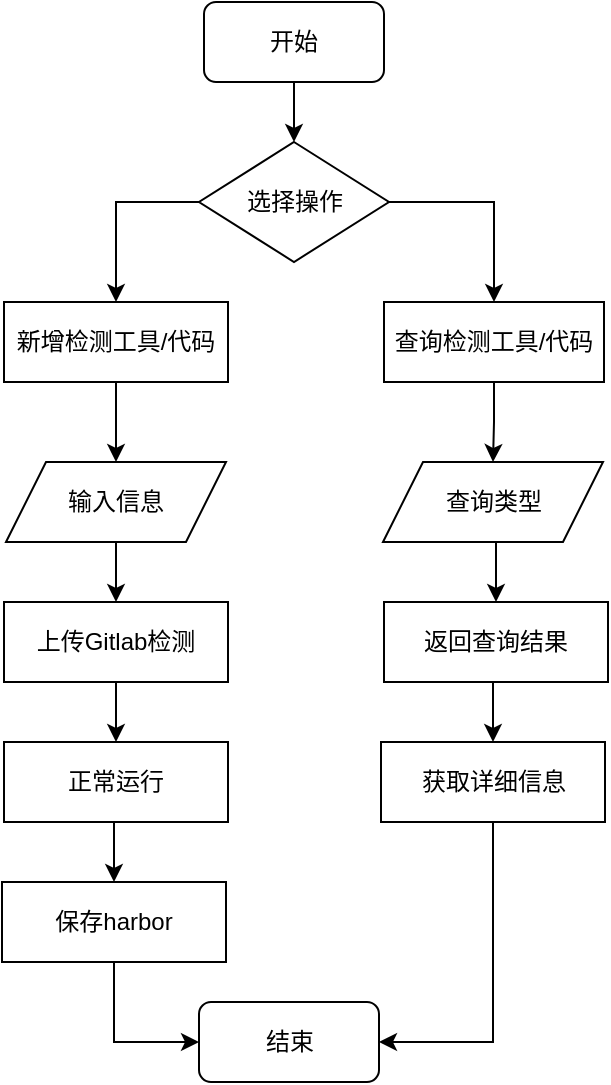 <mxfile version="20.8.17" type="github">
  <diagram name="第 1 页" id="IdTYEdSu9mO5k3NhyCVG">
    <mxGraphModel dx="1050" dy="493" grid="1" gridSize="10" guides="1" tooltips="1" connect="1" arrows="1" fold="1" page="1" pageScale="1" pageWidth="827" pageHeight="1169" math="0" shadow="0">
      <root>
        <mxCell id="0" />
        <mxCell id="1" parent="0" />
        <mxCell id="rC-9TW8G2QCkbyy4OYIZ-16" style="edgeStyle=orthogonalEdgeStyle;rounded=0;orthogonalLoop=1;jettySize=auto;html=1;exitX=0.5;exitY=1;exitDx=0;exitDy=0;entryX=0.5;entryY=0;entryDx=0;entryDy=0;" parent="1" source="rC-9TW8G2QCkbyy4OYIZ-1" target="rC-9TW8G2QCkbyy4OYIZ-2" edge="1">
          <mxGeometry relative="1" as="geometry" />
        </mxCell>
        <mxCell id="rC-9TW8G2QCkbyy4OYIZ-1" value="开始" style="rounded=1;whiteSpace=wrap;html=1;" parent="1" vertex="1">
          <mxGeometry x="210" y="50" width="90" height="40" as="geometry" />
        </mxCell>
        <mxCell id="rC-9TW8G2QCkbyy4OYIZ-17" style="edgeStyle=orthogonalEdgeStyle;rounded=0;orthogonalLoop=1;jettySize=auto;html=1;exitX=0;exitY=0.5;exitDx=0;exitDy=0;entryX=0.5;entryY=0;entryDx=0;entryDy=0;" parent="1" source="rC-9TW8G2QCkbyy4OYIZ-2" target="rC-9TW8G2QCkbyy4OYIZ-3" edge="1">
          <mxGeometry relative="1" as="geometry" />
        </mxCell>
        <mxCell id="rC-9TW8G2QCkbyy4OYIZ-18" style="edgeStyle=orthogonalEdgeStyle;rounded=0;orthogonalLoop=1;jettySize=auto;html=1;exitX=1;exitY=0.5;exitDx=0;exitDy=0;entryX=0.5;entryY=0;entryDx=0;entryDy=0;" parent="1" source="rC-9TW8G2QCkbyy4OYIZ-2" target="rC-9TW8G2QCkbyy4OYIZ-4" edge="1">
          <mxGeometry relative="1" as="geometry" />
        </mxCell>
        <mxCell id="rC-9TW8G2QCkbyy4OYIZ-2" value="选择操作" style="rhombus;whiteSpace=wrap;html=1;" parent="1" vertex="1">
          <mxGeometry x="207.5" y="120" width="95" height="60" as="geometry" />
        </mxCell>
        <mxCell id="MiaxIn-td34dC5PQ_QDL-2" style="edgeStyle=orthogonalEdgeStyle;rounded=0;orthogonalLoop=1;jettySize=auto;html=1;exitX=0.5;exitY=1;exitDx=0;exitDy=0;entryX=0.5;entryY=0;entryDx=0;entryDy=0;" edge="1" parent="1" source="rC-9TW8G2QCkbyy4OYIZ-3" target="MiaxIn-td34dC5PQ_QDL-1">
          <mxGeometry relative="1" as="geometry" />
        </mxCell>
        <mxCell id="rC-9TW8G2QCkbyy4OYIZ-3" value="新增检测工具/代码" style="rounded=0;whiteSpace=wrap;html=1;" parent="1" vertex="1">
          <mxGeometry x="110" y="200" width="112" height="40" as="geometry" />
        </mxCell>
        <mxCell id="rC-9TW8G2QCkbyy4OYIZ-24" style="edgeStyle=orthogonalEdgeStyle;rounded=0;orthogonalLoop=1;jettySize=auto;html=1;exitX=0.5;exitY=1;exitDx=0;exitDy=0;entryX=0.5;entryY=0;entryDx=0;entryDy=0;" parent="1" source="rC-9TW8G2QCkbyy4OYIZ-4" target="rC-9TW8G2QCkbyy4OYIZ-14" edge="1">
          <mxGeometry relative="1" as="geometry" />
        </mxCell>
        <mxCell id="rC-9TW8G2QCkbyy4OYIZ-4" value="查询检测工具/代码" style="rounded=0;whiteSpace=wrap;html=1;" parent="1" vertex="1">
          <mxGeometry x="300" y="200" width="110" height="40" as="geometry" />
        </mxCell>
        <mxCell id="rC-9TW8G2QCkbyy4OYIZ-27" style="edgeStyle=orthogonalEdgeStyle;rounded=0;orthogonalLoop=1;jettySize=auto;html=1;exitX=0.5;exitY=1;exitDx=0;exitDy=0;entryX=0.5;entryY=0;entryDx=0;entryDy=0;" parent="1" source="rC-9TW8G2QCkbyy4OYIZ-14" target="rC-9TW8G2QCkbyy4OYIZ-26" edge="1">
          <mxGeometry relative="1" as="geometry" />
        </mxCell>
        <mxCell id="rC-9TW8G2QCkbyy4OYIZ-14" value="查询类型" style="shape=parallelogram;perimeter=parallelogramPerimeter;whiteSpace=wrap;html=1;fixedSize=1;" parent="1" vertex="1">
          <mxGeometry x="299.5" y="280" width="110" height="40" as="geometry" />
        </mxCell>
        <mxCell id="rC-9TW8G2QCkbyy4OYIZ-15" value="结束" style="rounded=1;whiteSpace=wrap;html=1;" parent="1" vertex="1">
          <mxGeometry x="207.5" y="550" width="90" height="40" as="geometry" />
        </mxCell>
        <mxCell id="rC-9TW8G2QCkbyy4OYIZ-30" style="edgeStyle=orthogonalEdgeStyle;rounded=0;orthogonalLoop=1;jettySize=auto;html=1;exitX=0.5;exitY=1;exitDx=0;exitDy=0;entryX=0.5;entryY=0;entryDx=0;entryDy=0;" parent="1" source="rC-9TW8G2QCkbyy4OYIZ-26" target="rC-9TW8G2QCkbyy4OYIZ-29" edge="1">
          <mxGeometry relative="1" as="geometry" />
        </mxCell>
        <mxCell id="rC-9TW8G2QCkbyy4OYIZ-26" value="返回查询结果" style="rounded=0;whiteSpace=wrap;html=1;" parent="1" vertex="1">
          <mxGeometry x="300" y="350" width="112" height="40" as="geometry" />
        </mxCell>
        <mxCell id="rC-9TW8G2QCkbyy4OYIZ-31" style="edgeStyle=orthogonalEdgeStyle;rounded=0;orthogonalLoop=1;jettySize=auto;html=1;exitX=0.5;exitY=1;exitDx=0;exitDy=0;entryX=1;entryY=0.5;entryDx=0;entryDy=0;" parent="1" source="rC-9TW8G2QCkbyy4OYIZ-29" target="rC-9TW8G2QCkbyy4OYIZ-15" edge="1">
          <mxGeometry relative="1" as="geometry" />
        </mxCell>
        <mxCell id="rC-9TW8G2QCkbyy4OYIZ-29" value="获取详细信息" style="rounded=0;whiteSpace=wrap;html=1;" parent="1" vertex="1">
          <mxGeometry x="298.5" y="420" width="112" height="40" as="geometry" />
        </mxCell>
        <mxCell id="MiaxIn-td34dC5PQ_QDL-4" style="edgeStyle=orthogonalEdgeStyle;rounded=0;orthogonalLoop=1;jettySize=auto;html=1;exitX=0.5;exitY=1;exitDx=0;exitDy=0;entryX=0.5;entryY=0;entryDx=0;entryDy=0;" edge="1" parent="1" source="MiaxIn-td34dC5PQ_QDL-1" target="MiaxIn-td34dC5PQ_QDL-3">
          <mxGeometry relative="1" as="geometry" />
        </mxCell>
        <mxCell id="MiaxIn-td34dC5PQ_QDL-1" value="输入信息" style="shape=parallelogram;perimeter=parallelogramPerimeter;whiteSpace=wrap;html=1;fixedSize=1;" vertex="1" parent="1">
          <mxGeometry x="111" y="280" width="110" height="40" as="geometry" />
        </mxCell>
        <mxCell id="MiaxIn-td34dC5PQ_QDL-17" style="edgeStyle=orthogonalEdgeStyle;rounded=0;orthogonalLoop=1;jettySize=auto;html=1;exitX=0.5;exitY=1;exitDx=0;exitDy=0;" edge="1" parent="1" source="MiaxIn-td34dC5PQ_QDL-3" target="MiaxIn-td34dC5PQ_QDL-14">
          <mxGeometry relative="1" as="geometry" />
        </mxCell>
        <mxCell id="MiaxIn-td34dC5PQ_QDL-3" value="上传Gitlab检测" style="rounded=0;whiteSpace=wrap;html=1;" vertex="1" parent="1">
          <mxGeometry x="110" y="350" width="112" height="40" as="geometry" />
        </mxCell>
        <mxCell id="MiaxIn-td34dC5PQ_QDL-13" style="edgeStyle=orthogonalEdgeStyle;rounded=0;orthogonalLoop=1;jettySize=auto;html=1;exitX=0.5;exitY=1;exitDx=0;exitDy=0;entryX=0;entryY=0.5;entryDx=0;entryDy=0;" edge="1" parent="1" source="MiaxIn-td34dC5PQ_QDL-8" target="rC-9TW8G2QCkbyy4OYIZ-15">
          <mxGeometry relative="1" as="geometry" />
        </mxCell>
        <mxCell id="MiaxIn-td34dC5PQ_QDL-8" value="保存harbor" style="rounded=0;whiteSpace=wrap;html=1;" vertex="1" parent="1">
          <mxGeometry x="109" y="490" width="112" height="40" as="geometry" />
        </mxCell>
        <mxCell id="MiaxIn-td34dC5PQ_QDL-15" style="edgeStyle=orthogonalEdgeStyle;rounded=0;orthogonalLoop=1;jettySize=auto;html=1;exitX=0.5;exitY=1;exitDx=0;exitDy=0;entryX=0.5;entryY=0;entryDx=0;entryDy=0;" edge="1" parent="1" source="MiaxIn-td34dC5PQ_QDL-14" target="MiaxIn-td34dC5PQ_QDL-8">
          <mxGeometry relative="1" as="geometry" />
        </mxCell>
        <mxCell id="MiaxIn-td34dC5PQ_QDL-14" value="正常运行" style="rounded=0;whiteSpace=wrap;html=1;" vertex="1" parent="1">
          <mxGeometry x="110" y="420" width="112" height="40" as="geometry" />
        </mxCell>
      </root>
    </mxGraphModel>
  </diagram>
</mxfile>
